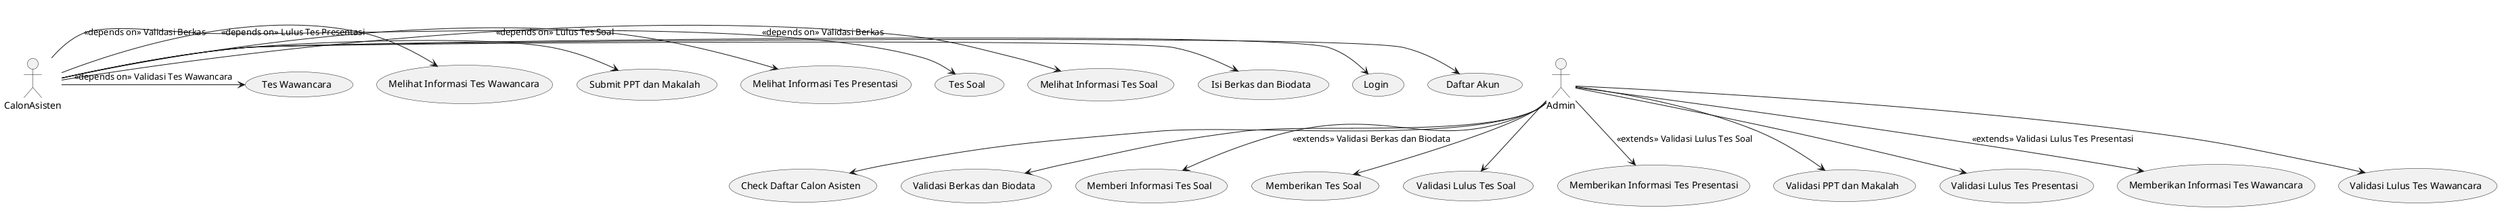 @startuml uml
actor CalonAsisten
actor Admin

CalonAsisten -> (Daftar Akun)
CalonAsisten -> (Login)
CalonAsisten -> (Isi Berkas dan Biodata)
CalonAsisten -> (Melihat Informasi Tes Soal) : <<depends on>> Validasi Berkas
CalonAsisten -> (Tes Soal) : <<depends on>> Validasi Berkas
CalonAsisten -> (Melihat Informasi Tes Presentasi) : <<depends on>> Lulus Tes Soal
CalonAsisten -> (Submit PPT dan Makalah)
CalonAsisten -> (Melihat Informasi Tes Wawancara) : <<depends on>> Lulus Tes Presentasi
CalonAsisten -> (Tes Wawancara) : <<depends on>> Validasi Tes Wawancara

Admin --> (Check Daftar Calon Asisten)
Admin --> (Validasi Berkas dan Biodata)
Admin --> (Memberi Informasi Tes Soal) : <<extends>> Validasi Berkas dan Biodata
Admin --> (Memberikan Tes Soal)
Admin --> (Validasi Lulus Tes Soal)
Admin --> (Memberikan Informasi Tes Presentasi) : <<extends>> Validasi Lulus Tes Soal
Admin --> (Validasi PPT dan Makalah)
Admin --> (Validasi Lulus Tes Presentasi)
Admin --> (Memberikan Informasi Tes Wawancara) : <<extends>> Validasi Lulus Tes Presentasi
Admin --> (Validasi Lulus Tes Wawancara)

@enduml
